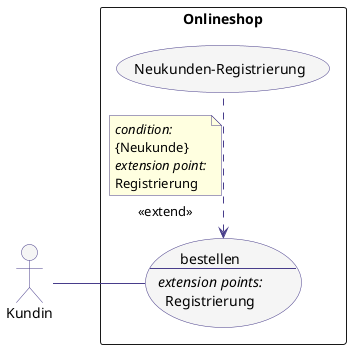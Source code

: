 @startuml
skinparam DefaultFontName "Lucida Sans Typewriter"

skinparam UseCase{
    BorderColor DarkSlateBlue
    BackgroundColor whitesmoke
}
skinparam Note{
    BorderColor DarkSlateBlue
    BackgroundColor LightYellow
}

skinparam Actor{
    BorderColor DarkSlateBlue
    BackgroundColor whitesmoke
}

skinparam ArrowColor DarkSlateBlue

'Generell zum Lesen von Use-Case-Diagrammen einfacher:
left to right direction

actor :Kundin: as customer

rectangle Onlineshop {
	'Angabe des extension point
	usecase bestellen as "bestellen
		--
		<i>extension points:</i>
		Registrierung"  

	customer -- bestellen

	'der Stereotyp 
	bestellen <.(Neukunden-Registrierung) : <<extend>>

	'condition und extension point
	note top on link
		<i>condition:</i>
		{Neukunde}
		<i>extension point:</i>
		Registrierung
	end note
}	 	 
@enduml
